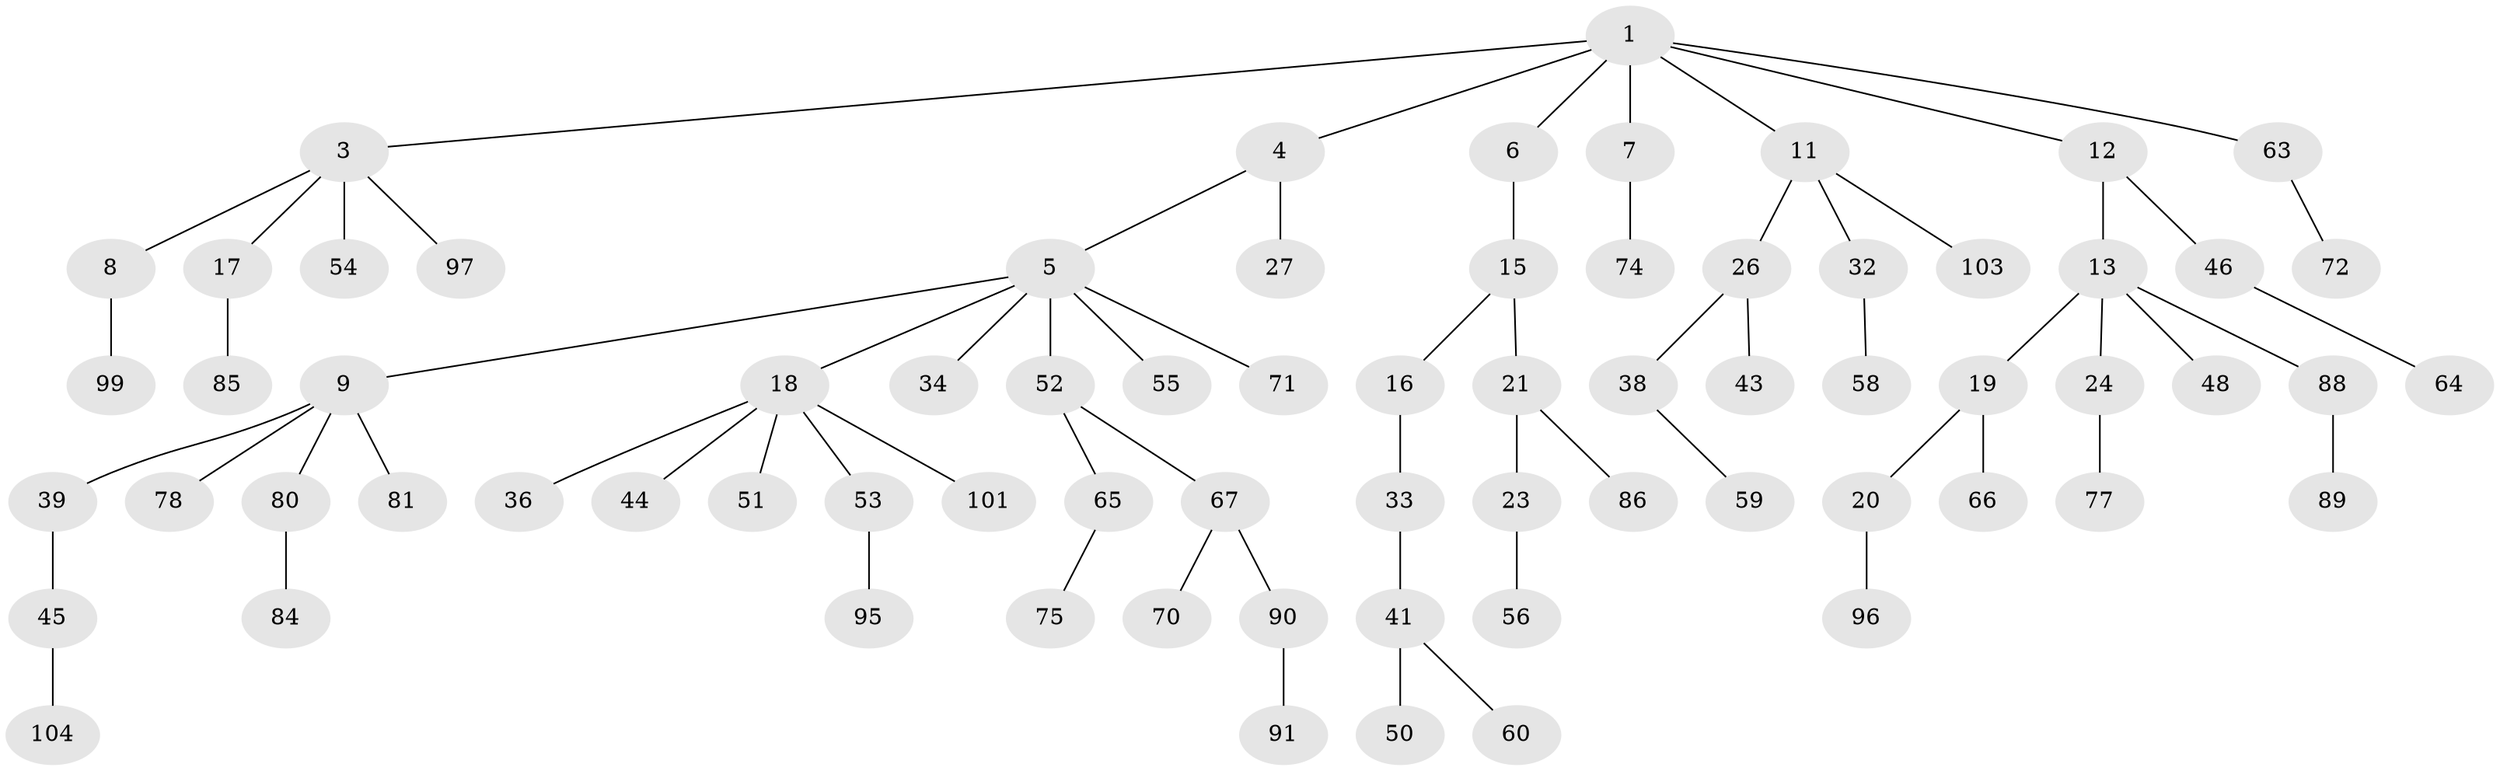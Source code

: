 // Generated by graph-tools (version 1.1) at 2025/24/03/03/25 07:24:06]
// undirected, 72 vertices, 71 edges
graph export_dot {
graph [start="1"]
  node [color=gray90,style=filled];
  1 [super="+2"];
  3 [super="+47"];
  4;
  5 [super="+30"];
  6 [super="+10"];
  7;
  8 [super="+83"];
  9 [super="+35"];
  11 [super="+14"];
  12;
  13 [super="+31"];
  15;
  16 [super="+28"];
  17 [super="+37"];
  18 [super="+42"];
  19 [super="+25"];
  20;
  21 [super="+22"];
  23;
  24;
  26 [super="+29"];
  27 [super="+49"];
  32;
  33;
  34;
  36;
  38 [super="+40"];
  39;
  41;
  43;
  44 [super="+76"];
  45 [super="+57"];
  46 [super="+69"];
  48;
  50 [super="+62"];
  51;
  52 [super="+82"];
  53 [super="+93"];
  54 [super="+61"];
  55;
  56;
  58 [super="+73"];
  59 [super="+79"];
  60 [super="+102"];
  63;
  64;
  65;
  66;
  67 [super="+68"];
  70;
  71;
  72;
  74 [super="+92"];
  75 [super="+94"];
  77;
  78;
  80 [super="+87"];
  81;
  84;
  85 [super="+100"];
  86;
  88;
  89;
  90;
  91;
  95;
  96;
  97 [super="+98"];
  99;
  101;
  103;
  104;
  1 -- 3;
  1 -- 4;
  1 -- 6;
  1 -- 11;
  1 -- 12;
  1 -- 7;
  1 -- 63;
  3 -- 8;
  3 -- 17;
  3 -- 97;
  3 -- 54;
  4 -- 5;
  4 -- 27;
  5 -- 9;
  5 -- 18;
  5 -- 34;
  5 -- 52;
  5 -- 55;
  5 -- 71;
  6 -- 15;
  7 -- 74;
  8 -- 99;
  9 -- 78;
  9 -- 81;
  9 -- 80;
  9 -- 39;
  11 -- 32;
  11 -- 26;
  11 -- 103;
  12 -- 13;
  12 -- 46;
  13 -- 19;
  13 -- 24;
  13 -- 48;
  13 -- 88;
  15 -- 16;
  15 -- 21;
  16 -- 33;
  17 -- 85;
  18 -- 36;
  18 -- 51;
  18 -- 53;
  18 -- 44;
  18 -- 101;
  19 -- 20;
  19 -- 66;
  20 -- 96;
  21 -- 86;
  21 -- 23;
  23 -- 56;
  24 -- 77;
  26 -- 43;
  26 -- 38;
  32 -- 58;
  33 -- 41;
  38 -- 59;
  39 -- 45;
  41 -- 50;
  41 -- 60;
  45 -- 104;
  46 -- 64;
  52 -- 65;
  52 -- 67;
  53 -- 95;
  63 -- 72;
  65 -- 75;
  67 -- 70;
  67 -- 90;
  80 -- 84;
  88 -- 89;
  90 -- 91;
}
